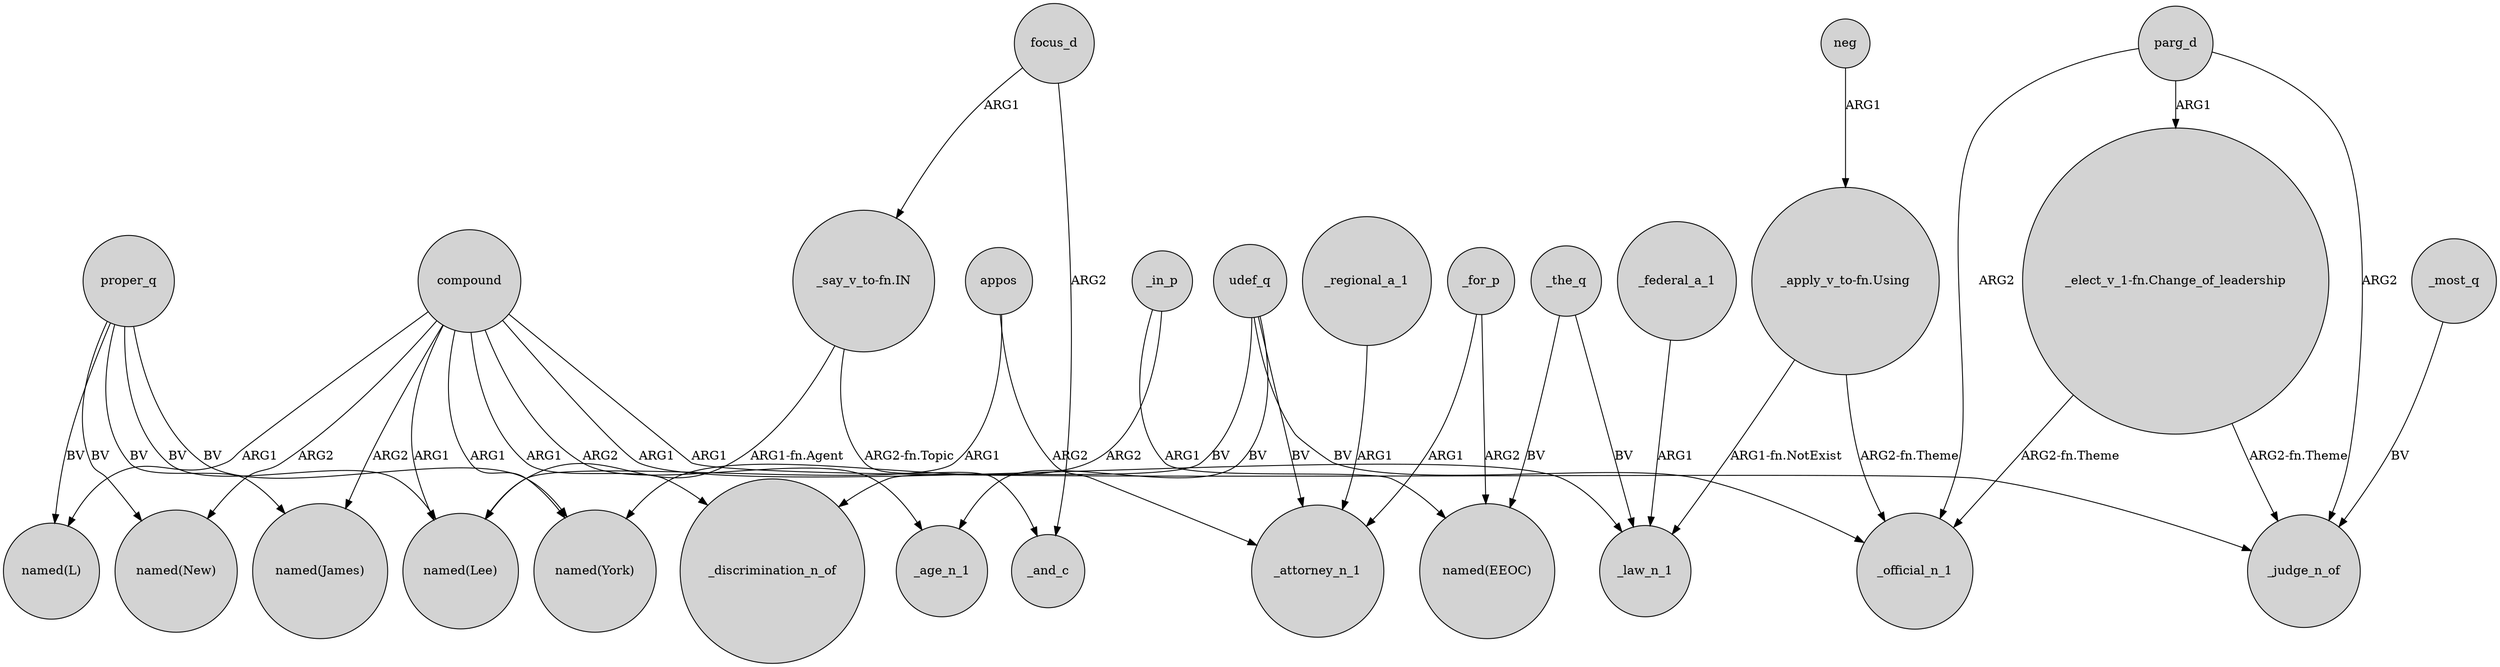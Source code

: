 digraph {
	node [shape=circle style=filled]
	compound -> "named(New)" [label=ARG2]
	proper_q -> "named(L)" [label=BV]
	_the_q -> "named(EEOC)" [label=BV]
	_in_p -> "named(EEOC)" [label=ARG1]
	proper_q -> "named(Lee)" [label=BV]
	"_elect_v_1-fn.Change_of_leadership" -> _official_n_1 [label="ARG2-fn.Theme"]
	proper_q -> "named(New)" [label=BV]
	compound -> "named(James)" [label=ARG2]
	_regional_a_1 -> _attorney_n_1 [label=ARG1]
	appos -> _attorney_n_1 [label=ARG2]
	compound -> "named(L)" [label=ARG1]
	compound -> _age_n_1 [label=ARG2]
	_for_p -> "named(EEOC)" [label=ARG2]
	parg_d -> "_elect_v_1-fn.Change_of_leadership" [label=ARG1]
	focus_d -> _and_c [label=ARG2]
	parg_d -> _official_n_1 [label=ARG2]
	"_apply_v_to-fn.Using" -> _official_n_1 [label="ARG2-fn.Theme"]
	compound -> _judge_n_of [label=ARG1]
	udef_q -> _attorney_n_1 [label=BV]
	"_apply_v_to-fn.Using" -> _law_n_1 [label="ARG1-fn.NotExist"]
	compound -> "named(York)" [label=ARG1]
	udef_q -> _official_n_1 [label=BV]
	neg -> "_apply_v_to-fn.Using" [label=ARG1]
	_the_q -> _law_n_1 [label=BV]
	"_say_v_to-fn.IN" -> _and_c [label="ARG2-fn.Topic"]
	proper_q -> "named(James)" [label=BV]
	udef_q -> _age_n_1 [label=BV]
	parg_d -> _judge_n_of [label=ARG2]
	_in_p -> "named(York)" [label=ARG2]
	_most_q -> _judge_n_of [label=BV]
	_federal_a_1 -> _law_n_1 [label=ARG1]
	udef_q -> _discrimination_n_of [label=BV]
	"_say_v_to-fn.IN" -> "named(Lee)" [label="ARG1-fn.Agent"]
	compound -> _law_n_1 [label=ARG1]
	_for_p -> _attorney_n_1 [label=ARG1]
	proper_q -> "named(York)" [label=BV]
	compound -> _discrimination_n_of [label=ARG1]
	appos -> "named(Lee)" [label=ARG1]
	compound -> "named(Lee)" [label=ARG1]
	focus_d -> "_say_v_to-fn.IN" [label=ARG1]
	"_elect_v_1-fn.Change_of_leadership" -> _judge_n_of [label="ARG2-fn.Theme"]
}
